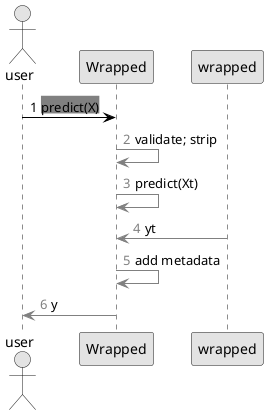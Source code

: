 @startuml

skinparam monochrome true
skinparam shadowing false

actor user
participant Wrapped
participant wrapped

autonumber 1 "<font color=black>"
user -[#black]> Wrapped: <back:grey>predict(X)</back>
autonumber 2 "<font color=grey>"
Wrapped -[#grey]> Wrapped: <back:white>validate; strip</back>
autonumber 3 "<font color=grey>"
Wrapped -[#grey]> Wrapped: <back:white>predict(Xt)</back>
autonumber 4 "<font color=grey>"
wrapped -[#grey]> Wrapped: <back:white>yt</back>
autonumber 5 "<font color=grey>"
Wrapped -[#grey]> Wrapped: <back:white>add metadata</back>
autonumber 6 "<font color=grey>"
Wrapped -[#grey]> user: <back:white>y</back>

@enduml